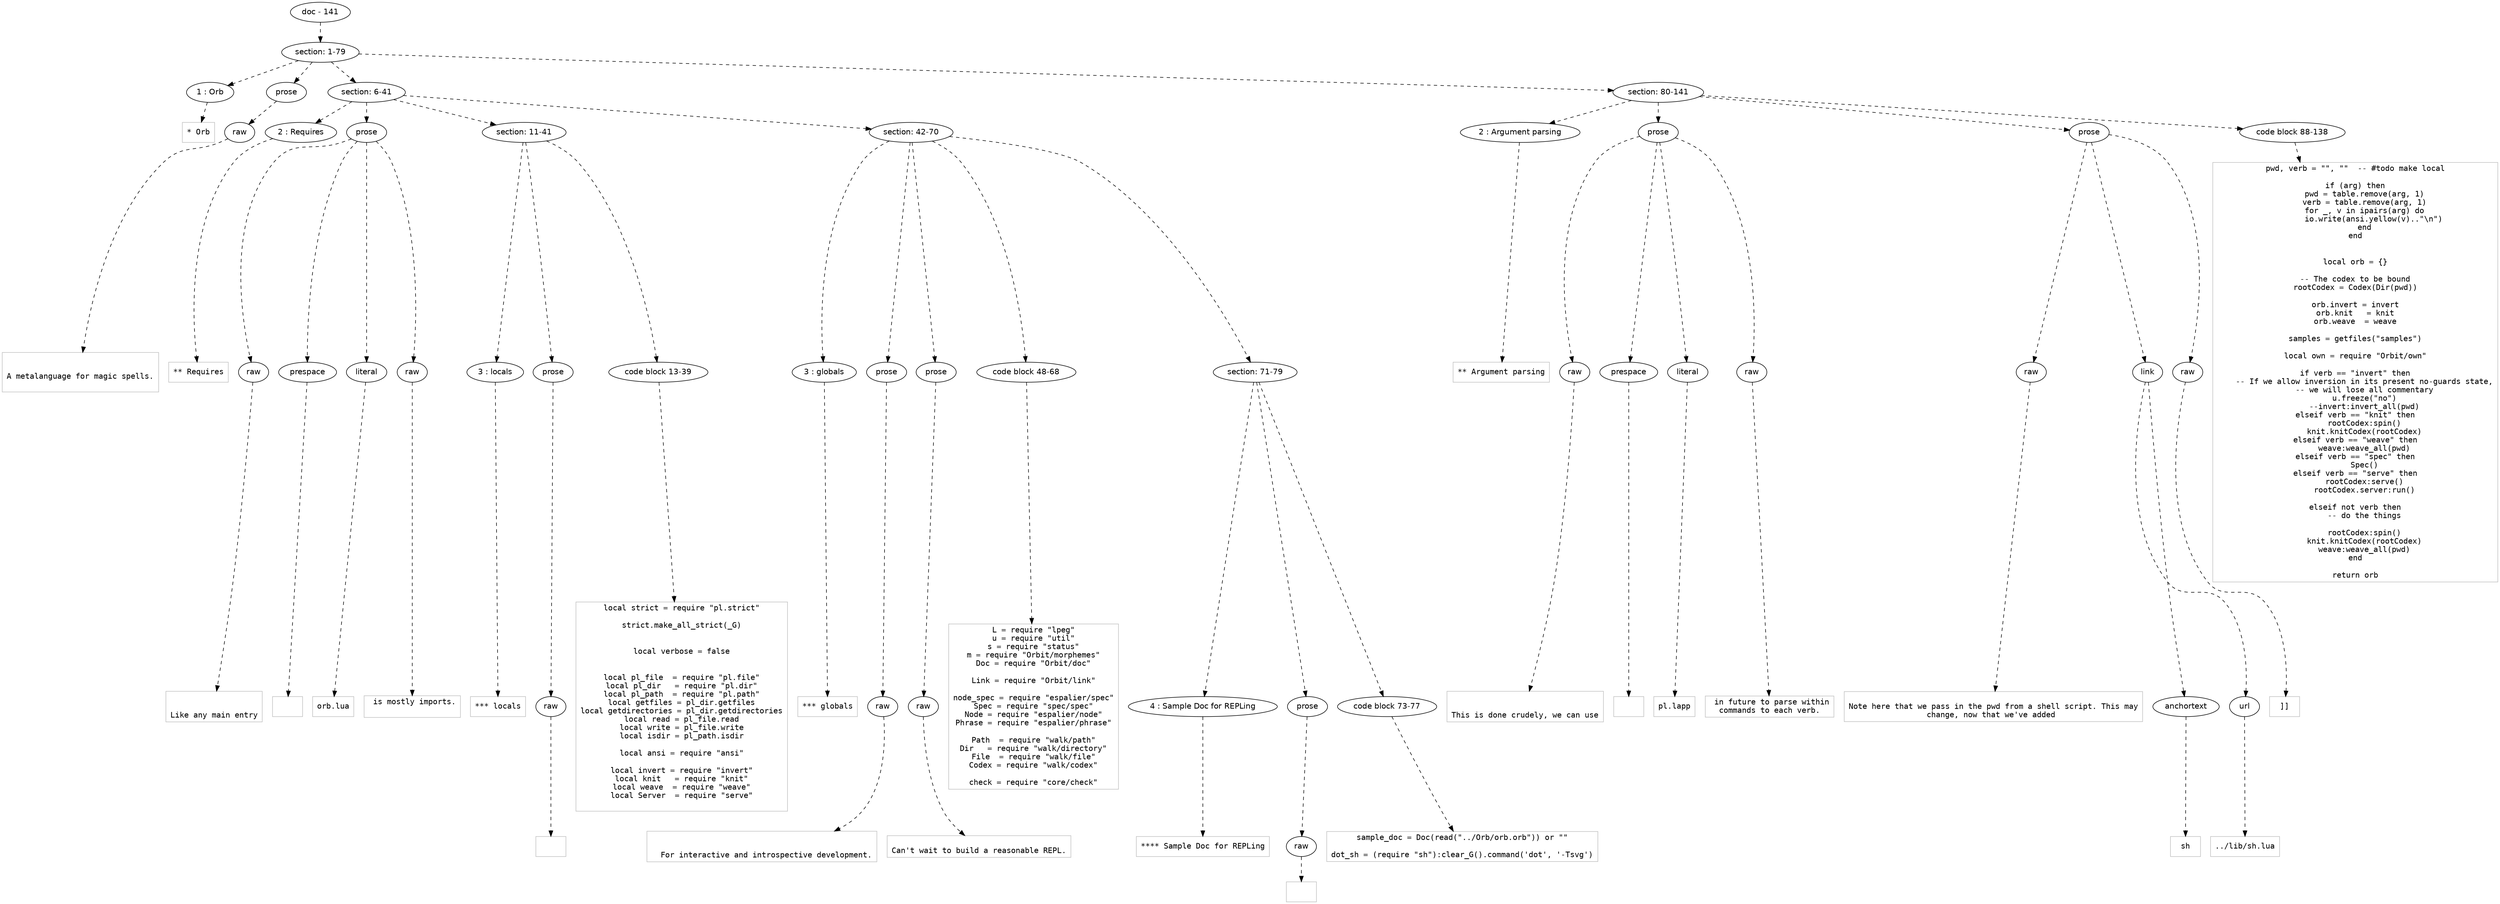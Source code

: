 digraph lpegNode {

node [fontname=Helvetica]
edge [style=dashed]

doc_0 [label="doc - 141"]


doc_0 -> { section_1}
{rank=same; section_1}

section_1 [label="section: 1-79"]


// END RANK doc_0

section_1 -> { header_2 prose_3 section_4 section_5}
{rank=same; header_2 prose_3 section_4 section_5}

header_2 [label="1 : Orb"]

prose_3 [label="prose"]

section_4 [label="section: 6-41"]

section_5 [label="section: 80-141"]


// END RANK section_1

header_2 -> leaf_6
leaf_6  [color=Gray,shape=rectangle,fontname=Inconsolata,label="* Orb"]
// END RANK header_2

prose_3 -> { raw_7}
{rank=same; raw_7}

raw_7 [label="raw"]


// END RANK prose_3

raw_7 -> leaf_8
leaf_8  [color=Gray,shape=rectangle,fontname=Inconsolata,label="

A metalanguage for magic spells.

"]
// END RANK raw_7

section_4 -> { header_9 prose_10 section_11 section_12}
{rank=same; header_9 prose_10 section_11 section_12}

header_9 [label="2 : Requires"]

prose_10 [label="prose"]

section_11 [label="section: 11-41"]

section_12 [label="section: 42-70"]


// END RANK section_4

header_9 -> leaf_13
leaf_13  [color=Gray,shape=rectangle,fontname=Inconsolata,label="** Requires"]
// END RANK header_9

prose_10 -> { raw_14 prespace_15 literal_16 raw_17}
{rank=same; raw_14 prespace_15 literal_16 raw_17}

raw_14 [label="raw"]

prespace_15 [label="prespace"]

literal_16 [label="literal"]

raw_17 [label="raw"]


// END RANK prose_10

raw_14 -> leaf_18
leaf_18  [color=Gray,shape=rectangle,fontname=Inconsolata,label="

Like any main entry"]
// END RANK raw_14

prespace_15 -> leaf_19
leaf_19  [color=Gray,shape=rectangle,fontname=Inconsolata,label=" "]
// END RANK prespace_15

literal_16 -> leaf_20
leaf_20  [color=Gray,shape=rectangle,fontname=Inconsolata,label="orb.lua"]
// END RANK literal_16

raw_17 -> leaf_21
leaf_21  [color=Gray,shape=rectangle,fontname=Inconsolata,label=" is mostly imports.

"]
// END RANK raw_17

section_11 -> { header_22 prose_23 codeblock_24}
{rank=same; header_22 prose_23 codeblock_24}

header_22 [label="3 : locals"]

prose_23 [label="prose"]

codeblock_24 [label="code block 13-39"]


// END RANK section_11

header_22 -> leaf_25
leaf_25  [color=Gray,shape=rectangle,fontname=Inconsolata,label="*** locals"]
// END RANK header_22

prose_23 -> { raw_26}
{rank=same; raw_26}

raw_26 [label="raw"]


// END RANK prose_23

raw_26 -> leaf_27
leaf_27  [color=Gray,shape=rectangle,fontname=Inconsolata,label="
"]
// END RANK raw_26

codeblock_24 -> leaf_28
leaf_28  [color=Gray,shape=rectangle,fontname=Inconsolata,label="local strict = require \"pl.strict\"

strict.make_all_strict(_G)


local verbose = false


local pl_file  = require \"pl.file\"
local pl_dir   = require \"pl.dir\"
local pl_path  = require \"pl.path\"
local getfiles = pl_dir.getfiles
local getdirectories = pl_dir.getdirectories
local read = pl_file.read
local write = pl_file.write
local isdir = pl_path.isdir

local ansi = require \"ansi\"

local invert = require \"invert\"
local knit   = require \"knit\"
local weave  = require \"weave\"
local Server  = require \"serve\"

"]
// END RANK codeblock_24

section_12 -> { header_29 prose_30 prose_31 codeblock_32 section_33}
{rank=same; header_29 prose_30 prose_31 codeblock_32 section_33}

header_29 [label="3 : globals"]

prose_30 [label="prose"]

prose_31 [label="prose"]

codeblock_32 [label="code block 48-68"]

section_33 [label="section: 71-79"]


// END RANK section_12

header_29 -> leaf_34
leaf_34  [color=Gray,shape=rectangle,fontname=Inconsolata,label="*** globals"]
// END RANK header_29

prose_30 -> { raw_35}
{rank=same; raw_35}

raw_35 [label="raw"]


// END RANK prose_30

raw_35 -> leaf_36
leaf_36  [color=Gray,shape=rectangle,fontname=Inconsolata,label="

  For interactive and introspective development.
"]
// END RANK raw_35

prose_31 -> { raw_37}
{rank=same; raw_37}

raw_37 [label="raw"]


// END RANK prose_31

raw_37 -> leaf_38
leaf_38  [color=Gray,shape=rectangle,fontname=Inconsolata,label="
Can't wait to build a reasonable REPL.
"]
// END RANK raw_37

codeblock_32 -> leaf_39
leaf_39  [color=Gray,shape=rectangle,fontname=Inconsolata,label="L = require \"lpeg\"
u = require \"util\"
s = require \"status\"
m = require \"Orbit/morphemes\"
Doc = require \"Orbit/doc\"

Link = require \"Orbit/link\"

node_spec = require \"espalier/spec\"
Spec = require \"spec/spec\"
Node = require \"espalier/node\"
Phrase = require \"espalier/phrase\"

Path  = require \"walk/path\"
Dir   = require \"walk/directory\"
File  = require \"walk/file\"
Codex = require \"walk/codex\"

check = require \"core/check\""]
// END RANK codeblock_32

section_33 -> { header_40 prose_41 codeblock_42}
{rank=same; header_40 prose_41 codeblock_42}

header_40 [label="4 : Sample Doc for REPLing"]

prose_41 [label="prose"]

codeblock_42 [label="code block 73-77"]


// END RANK section_33

header_40 -> leaf_43
leaf_43  [color=Gray,shape=rectangle,fontname=Inconsolata,label="**** Sample Doc for REPLing"]
// END RANK header_40

prose_41 -> { raw_44}
{rank=same; raw_44}

raw_44 [label="raw"]


// END RANK prose_41

raw_44 -> leaf_45
leaf_45  [color=Gray,shape=rectangle,fontname=Inconsolata,label="
"]
// END RANK raw_44

codeblock_42 -> leaf_46
leaf_46  [color=Gray,shape=rectangle,fontname=Inconsolata,label="sample_doc = Doc(read(\"../Orb/orb.orb\")) or \"\"

dot_sh = (require \"sh\"):clear_G().command('dot', '-Tsvg')"]
// END RANK codeblock_42

section_5 -> { header_47 prose_48 prose_49 codeblock_50}
{rank=same; header_47 prose_48 prose_49 codeblock_50}

header_47 [label="2 : Argument parsing"]

prose_48 [label="prose"]

prose_49 [label="prose"]

codeblock_50 [label="code block 88-138"]


// END RANK section_5

header_47 -> leaf_51
leaf_51  [color=Gray,shape=rectangle,fontname=Inconsolata,label="** Argument parsing"]
// END RANK header_47

prose_48 -> { raw_52 prespace_53 literal_54 raw_55}
{rank=same; raw_52 prespace_53 literal_54 raw_55}

raw_52 [label="raw"]

prespace_53 [label="prespace"]

literal_54 [label="literal"]

raw_55 [label="raw"]


// END RANK prose_48

raw_52 -> leaf_56
leaf_56  [color=Gray,shape=rectangle,fontname=Inconsolata,label="

This is done crudely, we can use"]
// END RANK raw_52

prespace_53 -> leaf_57
leaf_57  [color=Gray,shape=rectangle,fontname=Inconsolata,label=" "]
// END RANK prespace_53

literal_54 -> leaf_58
leaf_58  [color=Gray,shape=rectangle,fontname=Inconsolata,label="pl.lapp"]
// END RANK literal_54

raw_55 -> leaf_59
leaf_59  [color=Gray,shape=rectangle,fontname=Inconsolata,label=" in future to parse within
commands to each verb.
"]
// END RANK raw_55

prose_49 -> { raw_60 link_61 raw_62}
{rank=same; raw_60 link_61 raw_62}

raw_60 [label="raw"]

link_61 [label="link"]

raw_62 [label="raw"]


// END RANK prose_49

raw_60 -> leaf_63
leaf_63  [color=Gray,shape=rectangle,fontname=Inconsolata,label="
Note here that we pass in the pwd from a shell script. This may
change, now that we've added "]
// END RANK raw_60

link_61 -> { anchortext_64 url_65}
{rank=same; anchortext_64 url_65}

anchortext_64 [label="anchortext"]

url_65 [label="url"]


// END RANK link_61

anchortext_64 -> leaf_66
leaf_66  [color=Gray,shape=rectangle,fontname=Inconsolata,label="sh"]
// END RANK anchortext_64

url_65 -> leaf_67
leaf_67  [color=Gray,shape=rectangle,fontname=Inconsolata,label="../lib/sh.lua"]
// END RANK url_65

raw_62 -> leaf_68
leaf_68  [color=Gray,shape=rectangle,fontname=Inconsolata,label="]]
"]
// END RANK raw_62

codeblock_50 -> leaf_69
leaf_69  [color=Gray,shape=rectangle,fontname=Inconsolata,label="pwd, verb = \"\", \"\"  -- #todo make local

if (arg) then
    pwd = table.remove(arg, 1)
    verb = table.remove(arg, 1)
    for _, v in ipairs(arg) do
        io.write(ansi.yellow(v)..\"\\n\")
    end
end


local orb = {}

-- The codex to be bound
rootCodex = Codex(Dir(pwd))

orb.invert = invert
orb.knit   = knit
orb.weave  = weave

samples = getfiles(\"samples\")

local own = require \"Orbit/own\"

if verb == \"invert\" then
    -- If we allow inversion in its present no-guards state,
    -- we will lose all commentary
    u.freeze(\"no\")
    --invert:invert_all(pwd)
elseif verb == \"knit\" then
    rootCodex:spin()
    knit.knitCodex(rootCodex)
elseif verb == \"weave\" then
    weave:weave_all(pwd)
elseif verb == \"spec\" then
    Spec()
elseif verb == \"serve\" then
    rootCodex:serve()
    rootCodex.server:run()

elseif not verb then
    -- do the things

    rootCodex:spin()
    knit.knitCodex(rootCodex)
    weave:weave_all(pwd)
end

return orb"]
// END RANK codeblock_50


}
